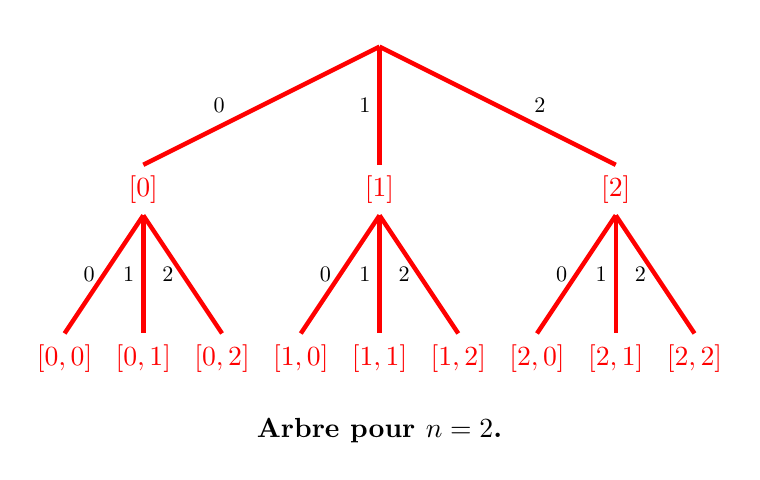 \begin{tikzpicture}[scale=1]

\node (O) at (0,0) {};

\draw[ultra thick,red] (O.south) --  node[midway, left=1em,black,scale=0.8] {$0$} ++(-3,-1.5) node[below] (A) {$[0]$};
\draw[ultra thick,red] (O.south) --  node[midway, left,black,scale=0.8] {$1$} ++(0,-1.5) node[below] (B) {$[1]$};
\draw[ultra thick,red] (O.south) --  node[midway, right=1em,black,scale=0.8] {$2$} ++(+3,-1.5) node[below] (C) {$[2]$};

\draw[ultra thick,red] (A.south) --  node[midway, left,black,scale=0.8] {$0$} ++(-1,-1.5) node[below] (AA)  {$[0,0]$};
\draw[ultra thick,red] (A.south) --  node[midway, left,black,scale=0.8] {$1$} ++(0,-1.5) node[below] (AA)  {$[0,1]$};
\draw[ultra thick,red] (A.south) --  node[midway, left,black,scale=0.8] {$2$} ++(1,-1.5) node[below] (AA)  {$[0,2]$};

\draw[ultra thick,red] (B.south) --  node[midway, left,black,scale=0.8] {$0$} ++(-1,-1.5) node[below] {$[1,0]$};
\draw[ultra thick,red] (B.south) --  node[midway, left,black,scale=0.8] {$1$} ++(0,-1.5) node[below] {$[1,1]$};
\draw[ultra thick,red] (B.south) --  node[midway, left,black,scale=0.8] {$2$} ++(1,-1.5) node[below] {$[1,2]$};

\draw[ultra thick,red] (C.south) --  node[midway, left,black,scale=0.8] {$0$} ++(-1,-1.5) node[below] {$[2,0]$};
\draw[ultra thick,red] (C.south) --  node[midway, left,black,scale=0.8] {$1$} ++(0,-1.5) node[below] {$[2,1]$};
\draw[ultra thick,red] (C.south) --  node[midway, left,black,scale=0.8] {$2$} ++(1,-1.5) node[below] {$[2,2]$};

\node at (0,-5) {\bf Arbre pour $n=2$.};
\end{tikzpicture}  